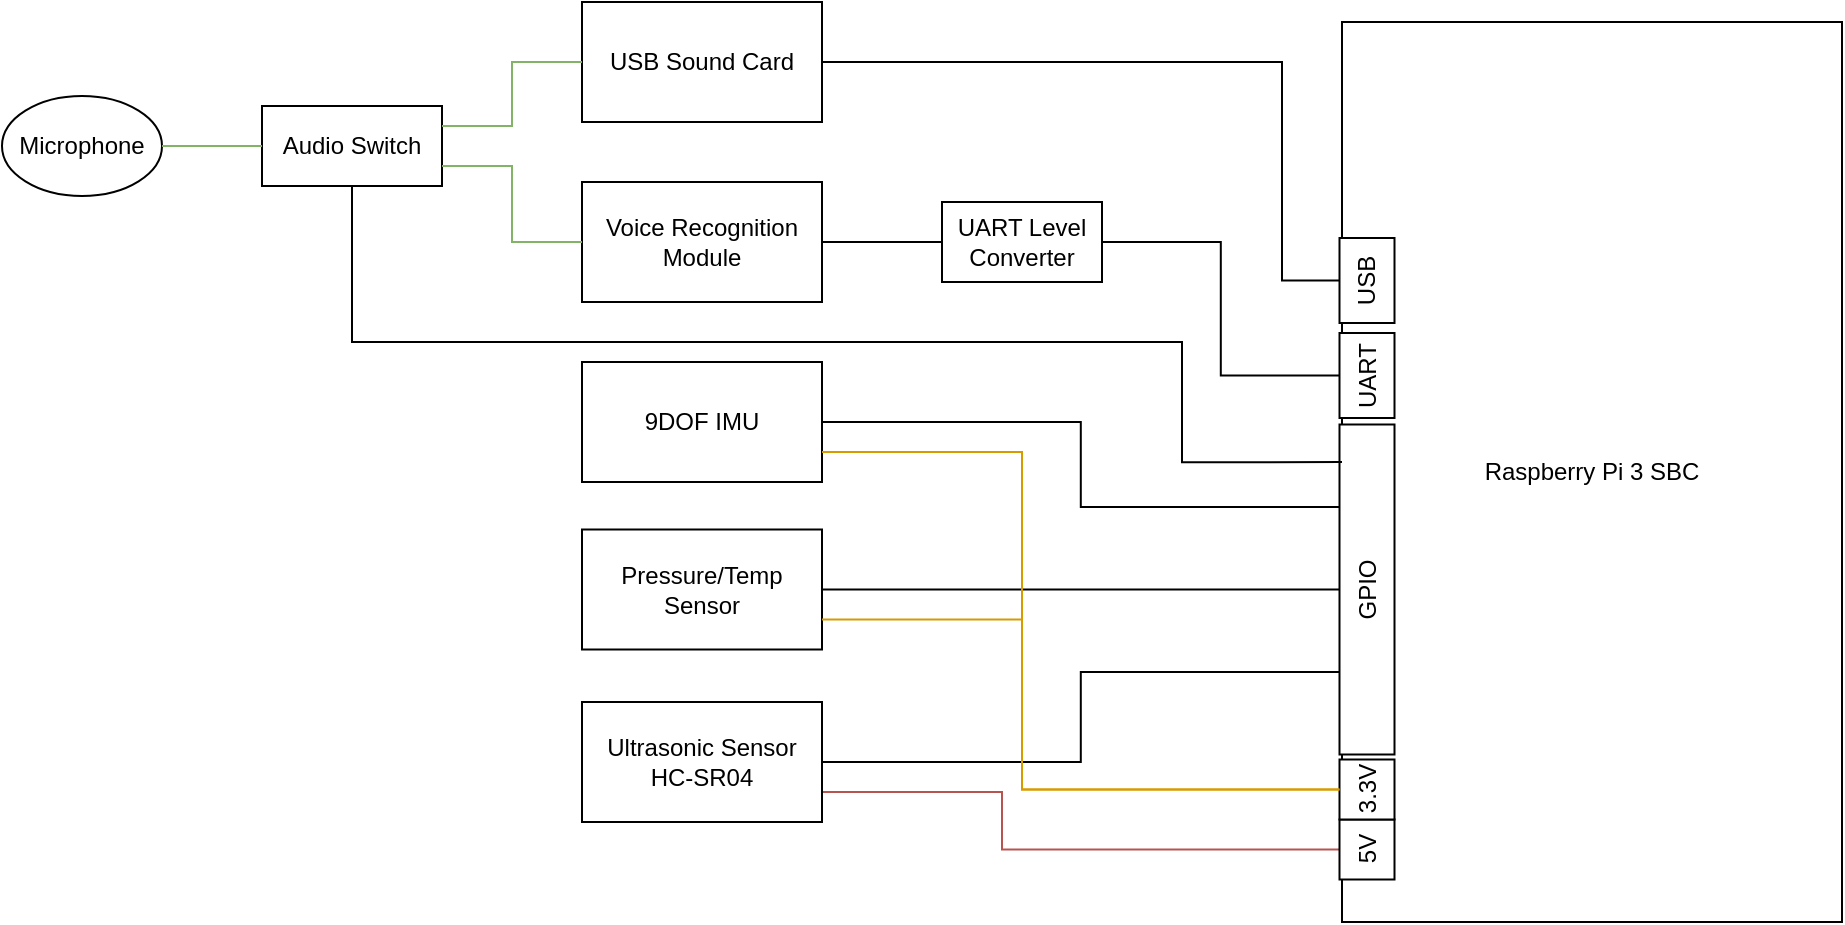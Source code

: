 <mxfile version="18.1.3" type="device"><diagram name="Page-1" id="90a13364-a465-7bf4-72fc-28e22215d7a0"><mxGraphModel dx="1422" dy="878" grid="1" gridSize="10" guides="1" tooltips="1" connect="1" arrows="1" fold="1" page="1" pageScale="1.5" pageWidth="1169" pageHeight="826" background="none" math="0" shadow="0"><root><mxCell id="0" style=";html=1;"/><mxCell id="1" style=";html=1;" parent="0"/><mxCell id="wX2OV9UOKCiIQ6cBMoSF-2" value="Raspberry Pi 3 SBC" style="rounded=0;whiteSpace=wrap;html=1;" vertex="1" parent="1"><mxGeometry x="930" y="470" width="250" height="450" as="geometry"/></mxCell><mxCell id="wX2OV9UOKCiIQ6cBMoSF-6" style="rounded=0;orthogonalLoop=1;jettySize=auto;html=1;exitX=1;exitY=0.5;exitDx=0;exitDy=0;entryX=0.25;entryY=0;entryDx=0;entryDy=0;edgeStyle=orthogonalEdgeStyle;endArrow=none;endFill=0;" edge="1" parent="1" source="wX2OV9UOKCiIQ6cBMoSF-7" target="wX2OV9UOKCiIQ6cBMoSF-4"><mxGeometry relative="1" as="geometry"><mxPoint x="710" y="830" as="sourcePoint"/></mxGeometry></mxCell><mxCell id="wX2OV9UOKCiIQ6cBMoSF-4" value="GPIO" style="rounded=0;whiteSpace=wrap;html=1;rotation=-90;" vertex="1" parent="1"><mxGeometry x="860" y="740" width="165" height="27.5" as="geometry"/></mxCell><mxCell id="wX2OV9UOKCiIQ6cBMoSF-21" style="edgeStyle=orthogonalEdgeStyle;rounded=0;orthogonalLoop=1;jettySize=auto;html=1;exitX=1;exitY=0.75;exitDx=0;exitDy=0;entryX=0.5;entryY=0;entryDx=0;entryDy=0;endArrow=none;endFill=0;fillColor=#f8cecc;strokeColor=#b85450;" edge="1" parent="1" source="wX2OV9UOKCiIQ6cBMoSF-7" target="wX2OV9UOKCiIQ6cBMoSF-13"><mxGeometry relative="1" as="geometry"><Array as="points"><mxPoint x="760" y="855"/><mxPoint x="760" y="884"/></Array></mxGeometry></mxCell><mxCell id="wX2OV9UOKCiIQ6cBMoSF-7" value="Ultrasonic Sensor HC-SR04" style="rounded=0;whiteSpace=wrap;html=1;" vertex="1" parent="1"><mxGeometry x="550" y="810" width="120" height="60" as="geometry"/></mxCell><mxCell id="wX2OV9UOKCiIQ6cBMoSF-8" value="Pressure/Temp Sensor" style="rounded=0;whiteSpace=wrap;html=1;" vertex="1" parent="1"><mxGeometry x="550" y="723.75" width="120" height="60" as="geometry"/></mxCell><mxCell id="wX2OV9UOKCiIQ6cBMoSF-9" style="rounded=0;orthogonalLoop=1;jettySize=auto;html=1;exitX=1;exitY=0.5;exitDx=0;exitDy=0;entryX=0.5;entryY=0;entryDx=0;entryDy=0;edgeStyle=orthogonalEdgeStyle;endArrow=none;endFill=0;" edge="1" parent="1" source="wX2OV9UOKCiIQ6cBMoSF-8" target="wX2OV9UOKCiIQ6cBMoSF-4"><mxGeometry relative="1" as="geometry"><mxPoint x="660" y="805" as="sourcePoint"/><mxPoint x="918.75" y="770" as="targetPoint"/></mxGeometry></mxCell><mxCell id="wX2OV9UOKCiIQ6cBMoSF-10" value="9DOF IMU" style="rounded=0;whiteSpace=wrap;html=1;" vertex="1" parent="1"><mxGeometry x="550" y="640" width="120" height="60" as="geometry"/></mxCell><mxCell id="wX2OV9UOKCiIQ6cBMoSF-12" value="" style="endArrow=none;html=1;rounded=0;entryX=1;entryY=0.5;entryDx=0;entryDy=0;exitX=0.75;exitY=0;exitDx=0;exitDy=0;edgeStyle=orthogonalEdgeStyle;" edge="1" parent="1" source="wX2OV9UOKCiIQ6cBMoSF-4" target="wX2OV9UOKCiIQ6cBMoSF-10"><mxGeometry width="50" height="50" relative="1" as="geometry"><mxPoint x="990" y="680" as="sourcePoint"/><mxPoint x="1040" y="630" as="targetPoint"/></mxGeometry></mxCell><mxCell id="wX2OV9UOKCiIQ6cBMoSF-13" value="5V" style="rounded=0;whiteSpace=wrap;html=1;rotation=-90;" vertex="1" parent="1"><mxGeometry x="927.5" y="870" width="30" height="27.5" as="geometry"/></mxCell><mxCell id="wX2OV9UOKCiIQ6cBMoSF-15" value="3.3V" style="rounded=0;whiteSpace=wrap;html=1;rotation=-90;" vertex="1" parent="1"><mxGeometry x="927.5" y="840" width="30" height="27.5" as="geometry"/></mxCell><mxCell id="wX2OV9UOKCiIQ6cBMoSF-18" value="" style="endArrow=none;html=1;rounded=0;entryX=1;entryY=0.75;entryDx=0;entryDy=0;exitX=0.5;exitY=0;exitDx=0;exitDy=0;fillColor=#ffe6cc;strokeColor=#d79b00;edgeStyle=orthogonalEdgeStyle;" edge="1" parent="1" source="wX2OV9UOKCiIQ6cBMoSF-15" target="wX2OV9UOKCiIQ6cBMoSF-10"><mxGeometry width="50" height="50" relative="1" as="geometry"><mxPoint x="990" y="680" as="sourcePoint"/><mxPoint x="1040" y="630" as="targetPoint"/><Array as="points"><mxPoint x="770" y="854"/><mxPoint x="770" y="685"/></Array></mxGeometry></mxCell><mxCell id="wX2OV9UOKCiIQ6cBMoSF-19" value="" style="endArrow=none;html=1;rounded=0;entryX=1;entryY=0.75;entryDx=0;entryDy=0;exitX=0.5;exitY=0;exitDx=0;exitDy=0;fillColor=#ffe6cc;strokeColor=#d79b00;edgeStyle=orthogonalEdgeStyle;" edge="1" parent="1" source="wX2OV9UOKCiIQ6cBMoSF-15" target="wX2OV9UOKCiIQ6cBMoSF-8"><mxGeometry width="50" height="50" relative="1" as="geometry"><mxPoint x="930" y="850" as="sourcePoint"/><mxPoint x="680" y="695" as="targetPoint"/><Array as="points"><mxPoint x="770" y="854"/><mxPoint x="770" y="769"/></Array></mxGeometry></mxCell><mxCell id="wX2OV9UOKCiIQ6cBMoSF-24" value="Voice Recognition Module" style="rounded=0;whiteSpace=wrap;html=1;" vertex="1" parent="1"><mxGeometry x="550" y="550" width="120" height="60" as="geometry"/></mxCell><mxCell id="wX2OV9UOKCiIQ6cBMoSF-25" value="UART Level Converter" style="rounded=0;whiteSpace=wrap;html=1;" vertex="1" parent="1"><mxGeometry x="730" y="560" width="80" height="40" as="geometry"/></mxCell><mxCell id="wX2OV9UOKCiIQ6cBMoSF-26" value="UART" style="rounded=0;whiteSpace=wrap;html=1;rotation=-90;" vertex="1" parent="1"><mxGeometry x="921.25" y="633" width="42.5" height="27.5" as="geometry"/></mxCell><mxCell id="wX2OV9UOKCiIQ6cBMoSF-28" value="" style="endArrow=none;html=1;rounded=0;exitX=0.5;exitY=0;exitDx=0;exitDy=0;entryX=1;entryY=0.5;entryDx=0;entryDy=0;edgeStyle=orthogonalEdgeStyle;" edge="1" parent="1" source="wX2OV9UOKCiIQ6cBMoSF-26" target="wX2OV9UOKCiIQ6cBMoSF-25"><mxGeometry width="50" height="50" relative="1" as="geometry"><mxPoint x="990" y="670" as="sourcePoint"/><mxPoint x="1040" y="620" as="targetPoint"/></mxGeometry></mxCell><mxCell id="wX2OV9UOKCiIQ6cBMoSF-29" value="" style="endArrow=none;html=1;rounded=0;exitX=0;exitY=0.5;exitDx=0;exitDy=0;entryX=1;entryY=0.5;entryDx=0;entryDy=0;edgeStyle=orthogonalEdgeStyle;" edge="1" parent="1" source="wX2OV9UOKCiIQ6cBMoSF-25" target="wX2OV9UOKCiIQ6cBMoSF-24"><mxGeometry width="50" height="50" relative="1" as="geometry"><mxPoint x="938.75" y="656.75" as="sourcePoint"/><mxPoint x="840" y="590" as="targetPoint"/></mxGeometry></mxCell><mxCell id="wX2OV9UOKCiIQ6cBMoSF-30" value="Microphone" style="ellipse;whiteSpace=wrap;html=1;" vertex="1" parent="1"><mxGeometry x="260" y="507" width="80" height="50" as="geometry"/></mxCell><mxCell id="wX2OV9UOKCiIQ6cBMoSF-31" value="Audio Switch" style="rounded=0;whiteSpace=wrap;html=1;" vertex="1" parent="1"><mxGeometry x="390" y="512" width="90" height="40" as="geometry"/></mxCell><mxCell id="wX2OV9UOKCiIQ6cBMoSF-32" value="USB" style="rounded=0;whiteSpace=wrap;html=1;rotation=-90;" vertex="1" parent="1"><mxGeometry x="921.25" y="585.5" width="42.5" height="27.5" as="geometry"/></mxCell><mxCell id="wX2OV9UOKCiIQ6cBMoSF-33" value="USB Sound Card" style="rounded=0;whiteSpace=wrap;html=1;" vertex="1" parent="1"><mxGeometry x="550" y="460" width="120" height="60" as="geometry"/></mxCell><mxCell id="wX2OV9UOKCiIQ6cBMoSF-34" value="" style="endArrow=none;html=1;rounded=0;entryX=1;entryY=0.5;entryDx=0;entryDy=0;exitX=0;exitY=0.5;exitDx=0;exitDy=0;fillColor=#d5e8d4;strokeColor=#82b366;" edge="1" parent="1" source="wX2OV9UOKCiIQ6cBMoSF-31" target="wX2OV9UOKCiIQ6cBMoSF-30"><mxGeometry width="50" height="50" relative="1" as="geometry"><mxPoint x="670" y="680" as="sourcePoint"/><mxPoint x="720" y="630" as="targetPoint"/></mxGeometry></mxCell><mxCell id="wX2OV9UOKCiIQ6cBMoSF-35" value="" style="endArrow=none;html=1;rounded=0;exitX=0;exitY=0.5;exitDx=0;exitDy=0;entryX=1;entryY=0.25;entryDx=0;entryDy=0;edgeStyle=orthogonalEdgeStyle;fillColor=#d5e8d4;strokeColor=#82b366;" edge="1" parent="1" source="wX2OV9UOKCiIQ6cBMoSF-33" target="wX2OV9UOKCiIQ6cBMoSF-31"><mxGeometry width="50" height="50" relative="1" as="geometry"><mxPoint x="938.75" y="656.75" as="sourcePoint"/><mxPoint x="840" y="590" as="targetPoint"/></mxGeometry></mxCell><mxCell id="wX2OV9UOKCiIQ6cBMoSF-36" value="" style="endArrow=none;html=1;rounded=0;exitX=0;exitY=0.5;exitDx=0;exitDy=0;entryX=1;entryY=0.75;entryDx=0;entryDy=0;edgeStyle=orthogonalEdgeStyle;fillColor=#d5e8d4;strokeColor=#82b366;" edge="1" parent="1" source="wX2OV9UOKCiIQ6cBMoSF-24" target="wX2OV9UOKCiIQ6cBMoSF-31"><mxGeometry width="50" height="50" relative="1" as="geometry"><mxPoint x="560" y="500" as="sourcePoint"/><mxPoint x="490" y="532" as="targetPoint"/></mxGeometry></mxCell><mxCell id="wX2OV9UOKCiIQ6cBMoSF-37" value="" style="endArrow=none;html=1;rounded=0;entryX=0.5;entryY=1;entryDx=0;entryDy=0;exitX=0.886;exitY=0.045;exitDx=0;exitDy=0;edgeStyle=orthogonalEdgeStyle;exitPerimeter=0;" edge="1" parent="1" source="wX2OV9UOKCiIQ6cBMoSF-4" target="wX2OV9UOKCiIQ6cBMoSF-31"><mxGeometry width="50" height="50" relative="1" as="geometry"><mxPoint x="938.75" y="722.5" as="sourcePoint"/><mxPoint x="680" y="680" as="targetPoint"/><Array as="points"><mxPoint x="850" y="690"/><mxPoint x="850" y="630"/><mxPoint x="435" y="630"/></Array></mxGeometry></mxCell><mxCell id="wX2OV9UOKCiIQ6cBMoSF-39" value="" style="endArrow=none;html=1;rounded=0;exitX=0.5;exitY=0;exitDx=0;exitDy=0;entryX=1;entryY=0.5;entryDx=0;entryDy=0;edgeStyle=orthogonalEdgeStyle;" edge="1" parent="1" source="wX2OV9UOKCiIQ6cBMoSF-32" target="wX2OV9UOKCiIQ6cBMoSF-33"><mxGeometry width="50" height="50" relative="1" as="geometry"><mxPoint x="938.75" y="656.75" as="sourcePoint"/><mxPoint x="840" y="590" as="targetPoint"/><Array as="points"><mxPoint x="900" y="599"/><mxPoint x="900" y="490"/></Array></mxGeometry></mxCell></root></mxGraphModel></diagram></mxfile>